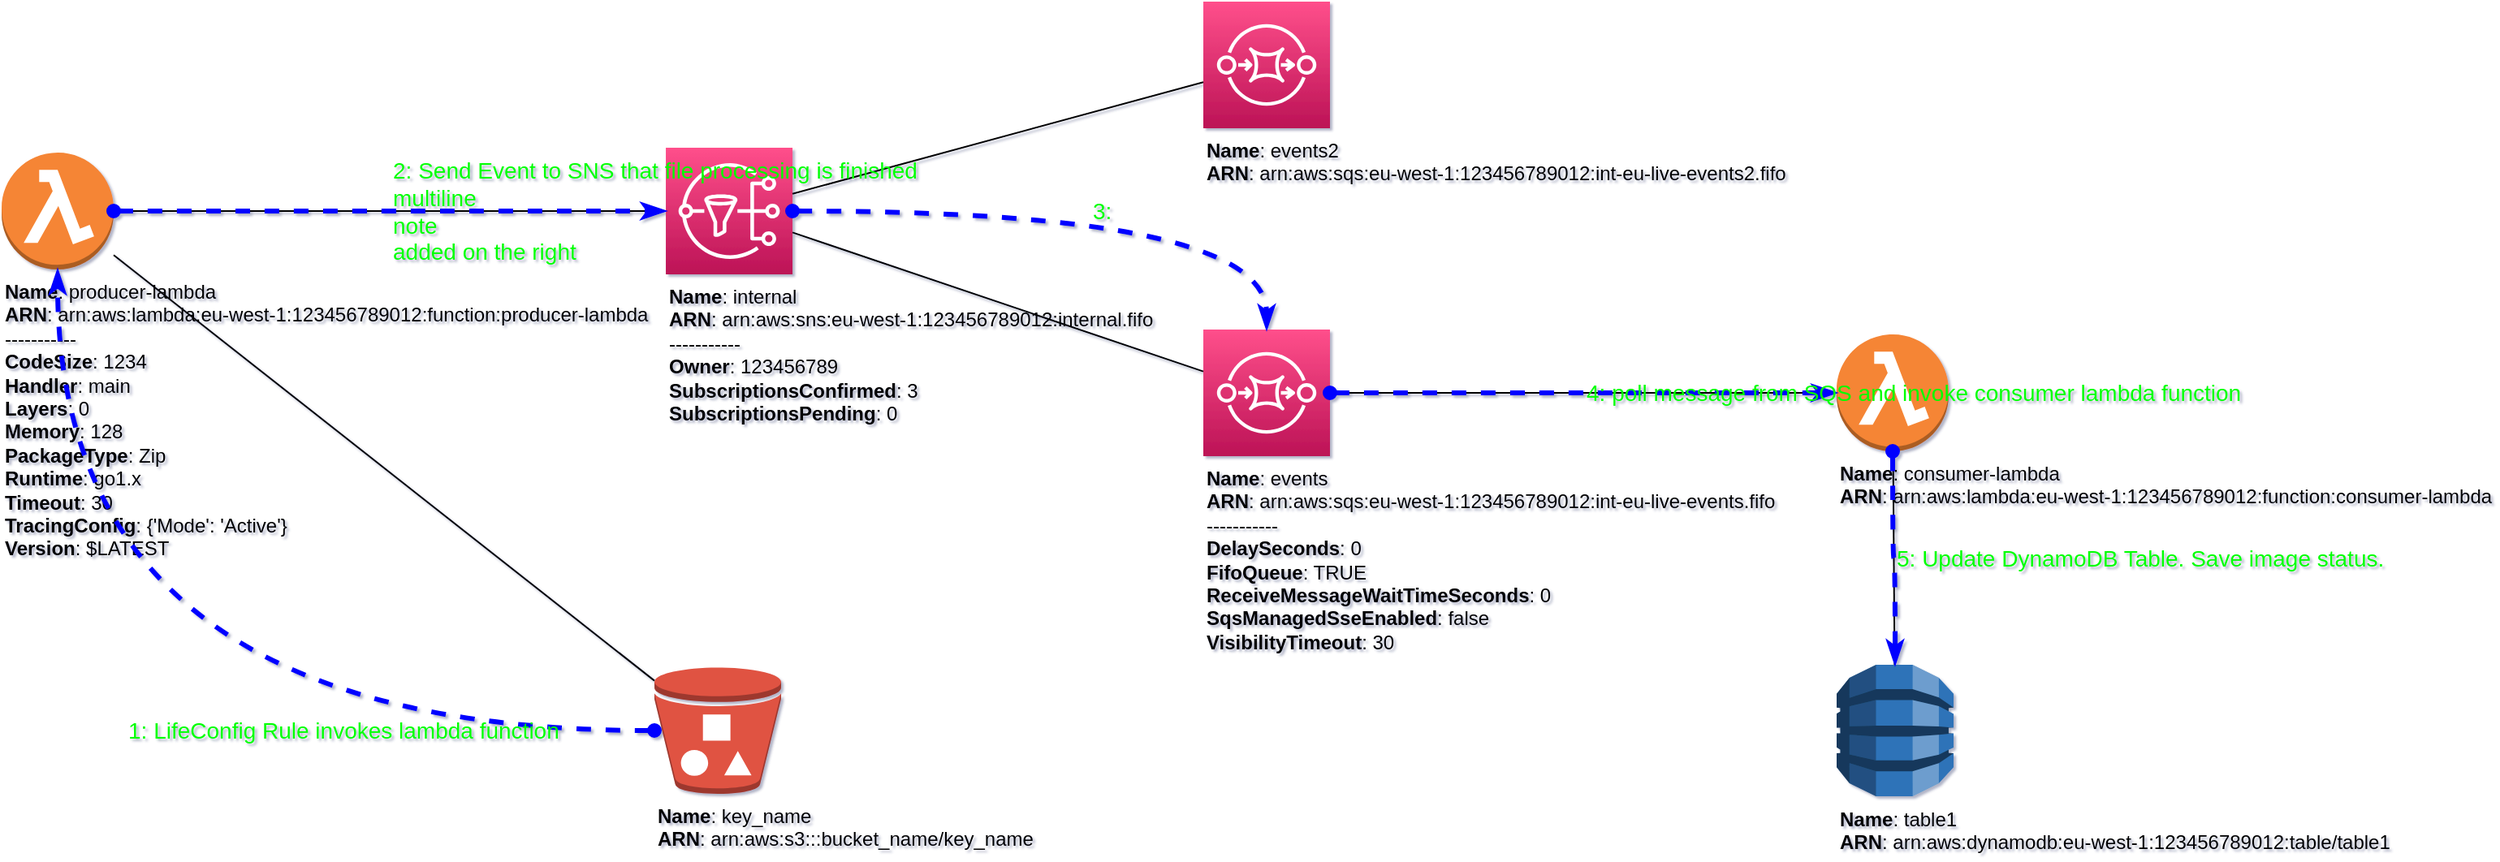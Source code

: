 <mxfile type="MultiCloud">
	<diagram id="diagram_1" name="AWS components">
		<mxGraphModel dx="1015" dy="661" grid="1" gridSize="10" guides="1" tooltips="1" connect="1" arrows="1" fold="1" page="1" pageScale="1" pageWidth="850" pageHeight="1100" math="0" shadow="1">
			<root>
				<mxCell id="0"/>
				<mxCell id="1" parent="0"/>
				<mxCell id="vertex:lambda_function:arn:aws:lambda:eu-west-1:123456789012:function:producer-lambda" value="&lt;b&gt;Name&lt;/b&gt;: producer-lambda&lt;BR&gt;&lt;b&gt;ARN&lt;/b&gt;: arn:aws:lambda:eu-west-1:123456789012:function:producer-lambda&lt;BR&gt;-----------&lt;BR&gt;&lt;b&gt;CodeSize&lt;/b&gt;: 1234&lt;BR&gt;&lt;b&gt;Handler&lt;/b&gt;: main&lt;BR&gt;&lt;b&gt;Layers&lt;/b&gt;: 0&lt;BR&gt;&lt;b&gt;Memory&lt;/b&gt;: 128&lt;BR&gt;&lt;b&gt;PackageType&lt;/b&gt;: Zip&lt;BR&gt;&lt;b&gt;Runtime&lt;/b&gt;: go1.x&lt;BR&gt;&lt;b&gt;Timeout&lt;/b&gt;: 30&lt;BR&gt;&lt;b&gt;TracingConfig&lt;/b&gt;: {'Mode': 'Active'}&lt;BR&gt;&lt;b&gt;Version&lt;/b&gt;: $LATEST" style="verticalLabelPosition=bottom;verticalAlign=top;aspect=fixed;align=left;pointerEvents=1;shape=mxgraph.aws3.lambda_function;prIcon=server;fillColor=#F58534;gradientColor=none;html=1;" parent="1" vertex="1">
					<mxGeometry width="69" height="72" as="geometry" x="-480" y="403"/>
				</mxCell>
				<mxCell id="vertex:lambda_function:arn:aws:lambda:eu-west-1:123456789012:function:consumer-lambda" value="&lt;b&gt;Name&lt;/b&gt;: consumer-lambda&lt;BR&gt;&lt;b&gt;ARN&lt;/b&gt;: arn:aws:lambda:eu-west-1:123456789012:function:consumer-lambda" style="verticalLabelPosition=bottom;verticalAlign=top;aspect=fixed;align=left;pointerEvents=1;shape=mxgraph.aws3.lambda_function;prIcon=server;fillColor=#F58534;gradientColor=none;html=1;" parent="1" vertex="1">
					<mxGeometry width="69" height="72" as="geometry" x="650.0" y="515"/>
				</mxCell>
				<mxCell id="vertex:dynamo:arn:aws:dynamodb:eu-west-1:123456789012:table/table1" value="&lt;b&gt;Name&lt;/b&gt;: table1&lt;BR&gt;&lt;b&gt;ARN&lt;/b&gt;: arn:aws:dynamodb:eu-west-1:123456789012:table/table1" style="outlineConnect=0;dashed=0;verticalLabelPosition=bottom;verticalAlign=top;align=left;html=1;shape=mxgraph.aws3.dynamo_db;fillColor=#2E73B8;gradientColor=none;" parent="1" vertex="1">
					<mxGeometry width="72" height="81" as="geometry" x="650.0" y="718.5"/>
				</mxCell>
				<mxCell id="vertex:sns:arn:aws:sns:eu-west-1:123456789012:internal.fifo" value="&lt;b&gt;Name&lt;/b&gt;: internal&lt;BR&gt;&lt;b&gt;ARN&lt;/b&gt;: arn:aws:sns:eu-west-1:123456789012:internal.fifo&lt;BR&gt;-----------&lt;BR&gt;&lt;b&gt;Owner&lt;/b&gt;: 123456789&lt;BR&gt;&lt;b&gt;SubscriptionsConfirmed&lt;/b&gt;: 3&lt;BR&gt;&lt;b&gt;SubscriptionsPending&lt;/b&gt;: 0" style="sketch=0;outlineConnect=0;gradientColor=#FF4F8B;gradientDirection=north;fillColor=#BC1356;strokeColor=#ffffff;dashed=0;verticalLabelPosition=bottom;verticalAlign=top;align=left;html=1;fontSize=12;fontStyle=0;aspect=fixed;shape=mxgraph.aws4.resourceIcon;resIcon=mxgraph.aws4.sns;" parent="1" vertex="1">
					<mxGeometry width="78" height="78" as="geometry" x="-70.98" y="400"/>
				</mxCell>
				<mxCell id="vertex:sqs:arn:aws:sqs:eu-west-1:123456789012:int-eu-live-events.fifo" value="&lt;b&gt;Name&lt;/b&gt;: events&lt;BR&gt;&lt;b&gt;ARN&lt;/b&gt;: arn:aws:sqs:eu-west-1:123456789012:int-eu-live-events.fifo&lt;BR&gt;-----------&lt;BR&gt;&lt;b&gt;DelaySeconds&lt;/b&gt;: 0&lt;BR&gt;&lt;b&gt;FifoQueue&lt;/b&gt;: TRUE&lt;BR&gt;&lt;b&gt;ReceiveMessageWaitTimeSeconds&lt;/b&gt;: 0&lt;BR&gt;&lt;b&gt;SqsManagedSseEnabled&lt;/b&gt;: false&lt;BR&gt;&lt;b&gt;VisibilityTimeout&lt;/b&gt;: 30" style="sketch=0;outlineConnect=0;gradientColor=#FF4F8B;gradientDirection=north;fillColor=#BC1356;strokeColor=#ffffff;dashed=0;verticalLabelPosition=bottom;verticalAlign=top;align=left;html=1;fontSize=12;fontStyle=0;aspect=fixed;shape=mxgraph.aws4.resourceIcon;resIcon=mxgraph.aws4.sqs;" parent="1" vertex="1">
					<mxGeometry width="78" height="78" as="geometry" x="260" y="512"/>
				</mxCell>
				<mxCell id="vertex:sqs:arn:aws:sqs:eu-west-1:123456789012:int-eu-live-events2.fifo" value="&lt;b&gt;Name&lt;/b&gt;: events2&lt;BR&gt;&lt;b&gt;ARN&lt;/b&gt;: arn:aws:sqs:eu-west-1:123456789012:int-eu-live-events2.fifo" style="sketch=0;outlineConnect=0;gradientColor=#FF4F8B;gradientDirection=north;fillColor=#BC1356;strokeColor=#ffffff;dashed=0;verticalLabelPosition=bottom;verticalAlign=top;align=left;html=1;fontSize=12;fontStyle=0;aspect=fixed;shape=mxgraph.aws4.resourceIcon;resIcon=mxgraph.aws4.sqs;" parent="1" vertex="1">
					<mxGeometry width="78" height="78" as="geometry" x="260" y="310"/>
				</mxCell>
				<mxCell id="vertex:s3:arn:aws:s3:::bucket_name/key_name" value="&lt;b&gt;Name&lt;/b&gt;: key_name&lt;BR&gt;&lt;b&gt;ARN&lt;/b&gt;: arn:aws:s3:::bucket_name/key_name" style="outlineConnect=0;dashed=0;verticalLabelPosition=bottom;verticalAlign=top;align=left;html=1;shape=mxgraph.aws3.bucket_with_objects;fillColor=#E05243;gradientColor=none;" parent="1" vertex="1">
					<mxGeometry width="78" height="78" as="geometry" x="-78" y="720"/>
				</mxCell>
				<mxCell id="edge:lambda_function:arn:aws:lambda:eu-west-1:123456789012:function:producer-lambda:to:sns:arn:aws:sns:eu-west-1:123456789012:internal.fifo" style="jettySize=auto;html=1;startArrow=none;endArrow=none;" parent="1" source="vertex:lambda_function:arn:aws:lambda:eu-west-1:123456789012:function:producer-lambda" target="vertex:sns:arn:aws:sns:eu-west-1:123456789012:internal.fifo" edge="2">
					<mxGeometry as="geometry"/>
				</mxCell>
				<mxCell id="edge:lambda_function:arn:aws:lambda:eu-west-1:123456789012:function:producer-lambda:to:s3:arn:aws:s3:::bucket_name/key_name" style="jettySize=auto;html=1;startArrow=none;endArrow=none;" parent="1" source="vertex:lambda_function:arn:aws:lambda:eu-west-1:123456789012:function:producer-lambda" target="vertex:s3:arn:aws:s3:::bucket_name/key_name" edge="2">
					<mxGeometry as="geometry"/>
				</mxCell>
				<mxCell id="edge:sns:arn:aws:sns:eu-west-1:123456789012:internal.fifo:to:sqs:arn:aws:sqs:eu-west-1:123456789012:int-eu-live-events.fifo" style="jettySize=auto;html=1;startArrow=none;endArrow=none;" parent="1" source="vertex:sns:arn:aws:sns:eu-west-1:123456789012:internal.fifo" target="vertex:sqs:arn:aws:sqs:eu-west-1:123456789012:int-eu-live-events.fifo" edge="2">
					<mxGeometry as="geometry"/>
				</mxCell>
				<mxCell id="edge:sns:arn:aws:sns:eu-west-1:123456789012:internal.fifo:to:sqs:arn:aws:sqs:eu-west-1:123456789012:int-eu-live-events2.fifo" style="jettySize=auto;html=1;startArrow=none;endArrow=none;" parent="1" source="vertex:sns:arn:aws:sns:eu-west-1:123456789012:internal.fifo" target="vertex:sqs:arn:aws:sqs:eu-west-1:123456789012:int-eu-live-events2.fifo" edge="2">
					<mxGeometry as="geometry"/>
				</mxCell>
				<mxCell id="edge:sqs:arn:aws:sqs:eu-west-1:123456789012:int-eu-live-events.fifo:to:lambda_function:arn:aws:lambda:eu-west-1:123456789012:function:consumer-lambda" style="jettySize=auto;html=1;startArrow=none;endArrow=none;" parent="1" source="vertex:sqs:arn:aws:sqs:eu-west-1:123456789012:int-eu-live-events.fifo" target="vertex:lambda_function:arn:aws:lambda:eu-west-1:123456789012:function:consumer-lambda" edge="2">
					<mxGeometry as="geometry"/>
				</mxCell>
				<mxCell id="edge:lambda_function:arn:aws:lambda:eu-west-1:123456789012:function:consumer-lambda:to:dynamo:arn:aws:dynamodb:eu-west-1:123456789012:table/table1" style="jettySize=auto;html=1;startArrow=none;endArrow=none;" parent="1" source="vertex:lambda_function:arn:aws:lambda:eu-west-1:123456789012:function:consumer-lambda" target="vertex:dynamo:arn:aws:dynamodb:eu-west-1:123456789012:table/table1" edge="2">
					<mxGeometry as="geometry"/>
				</mxCell>
				<mxCell id="2" parent="0" value="features"/>
				<mxCell id="3" parent="0" value="actors"/>
				<mxCell id="edge_features_1:s3:arn:aws:s3:::bucket_name/key_name:to:lambda_function:arn:aws:lambda:eu-west-1:123456789012:function:producer-lambda" style="jettySize=auto;html=1;orthogonalLoop=1;edgeStyle=orthogonalEdgeStyle;curved=1;startArrow=oval;endArrow=classicThin;dashed=1;strokeColor=#0000FF;strokeWidth=3;fontSize=22;" parent="2" source="vertex:s3:arn:aws:s3:::bucket_name/key_name" target="vertex:lambda_function:arn:aws:lambda:eu-west-1:123456789012:function:producer-lambda" edge="2">
					<mxGeometry as="geometry"/>
				</mxCell>
				<mxCell id="label_features_1:s3:arn:aws:s3:::bucket_name/key_name:to:lambda_function:arn:aws:lambda:eu-west-1:123456789012:function:producer-lambda" value="1: LifeConfig Rule invokes lambda function" style="edgeLabel;html=1;align=left;verticalAlign=middle;resizable=0;points=[];labelBackgroundColor=none;fontColor=#00FF00;fontStyle=0;fontSize=14;" parent="edge_features_1:s3:arn:aws:s3:::bucket_name/key_name:to:lambda_function:arn:aws:lambda:eu-west-1:123456789012:function:producer-lambda" vertex="1" connectable="0">
					<mxGeometry relative="1" as="geometry">
						<mxPoint as="offset"/>
					</mxGeometry>
				</mxCell>
				<mxCell id="edge_features_2:lambda_function:arn:aws:lambda:eu-west-1:123456789012:function:producer-lambda:to:sns:arn:aws:sns:eu-west-1:123456789012:internal.fifo" style="jettySize=auto;html=1;orthogonalLoop=1;edgeStyle=orthogonalEdgeStyle;curved=1;startArrow=oval;endArrow=classicThin;dashed=1;strokeColor=#0000FF;strokeWidth=3;fontSize=22;" parent="2" source="vertex:lambda_function:arn:aws:lambda:eu-west-1:123456789012:function:producer-lambda" target="vertex:sns:arn:aws:sns:eu-west-1:123456789012:internal.fifo" edge="2">
					<mxGeometry as="geometry"/>
				</mxCell>
				<mxCell id="label_features_2:lambda_function:arn:aws:lambda:eu-west-1:123456789012:function:producer-lambda:to:sns:arn:aws:sns:eu-west-1:123456789012:internal.fifo" value="2: Send Event to SNS that file processing is finished&lt;BR&gt;multiline&lt;BR&gt;note&lt;BR&gt;added on the right" style="edgeLabel;html=1;align=left;verticalAlign=middle;resizable=0;points=[];labelBackgroundColor=none;fontColor=#00FF00;fontStyle=0;fontSize=14;" parent="edge_features_2:lambda_function:arn:aws:lambda:eu-west-1:123456789012:function:producer-lambda:to:sns:arn:aws:sns:eu-west-1:123456789012:internal.fifo" vertex="1" connectable="0">
					<mxGeometry relative="1" as="geometry">
						<mxPoint as="offset"/>
					</mxGeometry>
				</mxCell>
				<mxCell id="edge_features_3:sns:arn:aws:sns:eu-west-1:123456789012:internal.fifo:to:sqs:arn:aws:sqs:eu-west-1:123456789012:int-eu-live-events.fifo" style="jettySize=auto;html=1;orthogonalLoop=1;edgeStyle=orthogonalEdgeStyle;curved=1;startArrow=oval;endArrow=classicThin;dashed=1;strokeColor=#0000FF;strokeWidth=3;fontSize=22;" parent="2" source="vertex:sns:arn:aws:sns:eu-west-1:123456789012:internal.fifo" target="vertex:sqs:arn:aws:sqs:eu-west-1:123456789012:int-eu-live-events.fifo" edge="2">
					<mxGeometry as="geometry"/>
				</mxCell>
				<mxCell id="label_features_3:sns:arn:aws:sns:eu-west-1:123456789012:internal.fifo:to:sqs:arn:aws:sqs:eu-west-1:123456789012:int-eu-live-events.fifo" value="3: " style="edgeLabel;html=1;align=left;verticalAlign=middle;resizable=0;points=[];labelBackgroundColor=none;fontColor=#00FF00;fontStyle=0;fontSize=14;" parent="edge_features_3:sns:arn:aws:sns:eu-west-1:123456789012:internal.fifo:to:sqs:arn:aws:sqs:eu-west-1:123456789012:int-eu-live-events.fifo" vertex="1" connectable="0">
					<mxGeometry relative="1" as="geometry">
						<mxPoint as="offset"/>
					</mxGeometry>
				</mxCell>
				<mxCell id="edge_features_4:sqs:arn:aws:sqs:eu-west-1:123456789012:int-eu-live-events.fifo:to:lambda_function:arn:aws:lambda:eu-west-1:123456789012:function:consumer-lambda" style="jettySize=auto;html=1;orthogonalLoop=1;edgeStyle=orthogonalEdgeStyle;curved=1;startArrow=oval;endArrow=classicThin;dashed=1;strokeColor=#0000FF;strokeWidth=3;fontSize=22;" parent="2" source="vertex:sqs:arn:aws:sqs:eu-west-1:123456789012:int-eu-live-events.fifo" target="vertex:lambda_function:arn:aws:lambda:eu-west-1:123456789012:function:consumer-lambda" edge="2">
					<mxGeometry as="geometry"/>
				</mxCell>
				<mxCell id="label_features_4:sqs:arn:aws:sqs:eu-west-1:123456789012:int-eu-live-events.fifo:to:lambda_function:arn:aws:lambda:eu-west-1:123456789012:function:consumer-lambda" value="4: poll message from SQS and invoke consumer lambda function" style="edgeLabel;html=1;align=left;verticalAlign=middle;resizable=0;points=[];labelBackgroundColor=none;fontColor=#00FF00;fontStyle=0;fontSize=14;" parent="edge_features_4:sqs:arn:aws:sqs:eu-west-1:123456789012:int-eu-live-events.fifo:to:lambda_function:arn:aws:lambda:eu-west-1:123456789012:function:consumer-lambda" vertex="1" connectable="0">
					<mxGeometry relative="1" as="geometry">
						<mxPoint as="offset"/>
					</mxGeometry>
				</mxCell>
				<mxCell id="edge_features_5:lambda_function:arn:aws:lambda:eu-west-1:123456789012:function:consumer-lambda:to:dynamo:arn:aws:dynamodb:eu-west-1:123456789012:table/table1" style="jettySize=auto;html=1;orthogonalLoop=1;edgeStyle=orthogonalEdgeStyle;curved=1;startArrow=oval;endArrow=classicThin;dashed=1;strokeColor=#0000FF;strokeWidth=3;fontSize=22;" parent="2" source="vertex:lambda_function:arn:aws:lambda:eu-west-1:123456789012:function:consumer-lambda" target="vertex:dynamo:arn:aws:dynamodb:eu-west-1:123456789012:table/table1" edge="2">
					<mxGeometry as="geometry"/>
				</mxCell>
				<mxCell id="label_features_5:lambda_function:arn:aws:lambda:eu-west-1:123456789012:function:consumer-lambda:to:dynamo:arn:aws:dynamodb:eu-west-1:123456789012:table/table1" value="5: Update DynamoDB Table. Save image status." style="edgeLabel;html=1;align=left;verticalAlign=middle;resizable=0;points=[];labelBackgroundColor=none;fontColor=#00FF00;fontStyle=0;fontSize=14;" parent="edge_features_5:lambda_function:arn:aws:lambda:eu-west-1:123456789012:function:consumer-lambda:to:dynamo:arn:aws:dynamodb:eu-west-1:123456789012:table/table1" vertex="1" connectable="0">
					<mxGeometry relative="1" as="geometry">
						<mxPoint as="offset"/>
					</mxGeometry>
				</mxCell>
			</root>
		</mxGraphModel>
	</diagram>
</mxfile>